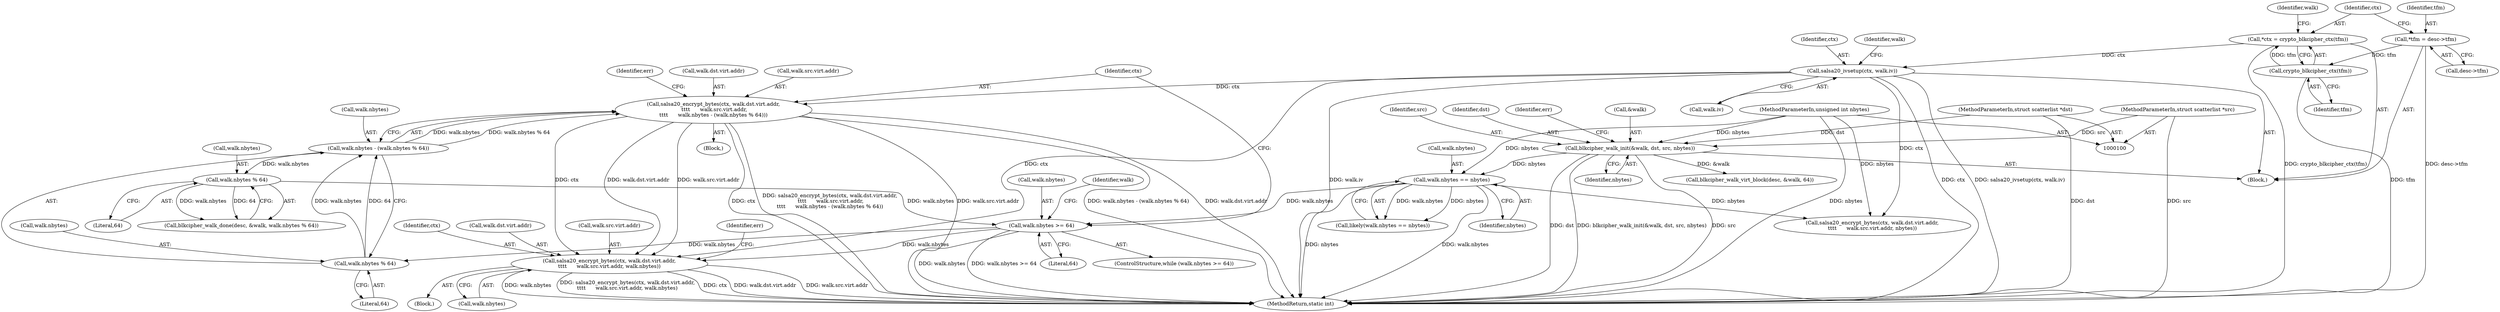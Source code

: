 digraph "1_linux_ecaaab5649781c5a0effdaf298a925063020500e_0@API" {
"1000175" [label="(Call,salsa20_encrypt_bytes(ctx, walk.dst.virt.addr,\n \t\t\t\t      walk.src.virt.addr,\n\t\t\t\t      walk.nbytes - (walk.nbytes % 64)))"];
"1000132" [label="(Call,salsa20_ivsetup(ctx, walk.iv))"];
"1000114" [label="(Call,*ctx = crypto_blkcipher_ctx(tfm))"];
"1000116" [label="(Call,crypto_blkcipher_ctx(tfm))"];
"1000108" [label="(Call,*tfm = desc->tfm)"];
"1000191" [label="(Call,walk.nbytes - (walk.nbytes % 64))"];
"1000195" [label="(Call,walk.nbytes % 64)"];
"1000169" [label="(Call,walk.nbytes >= 64)"];
"1000139" [label="(Call,walk.nbytes == nbytes)"];
"1000119" [label="(Call,blkcipher_walk_init(&walk, dst, src, nbytes))"];
"1000102" [label="(MethodParameterIn,struct scatterlist *dst)"];
"1000103" [label="(MethodParameterIn,struct scatterlist *src)"];
"1000104" [label="(MethodParameterIn,unsigned int nbytes)"];
"1000206" [label="(Call,walk.nbytes % 64)"];
"1000216" [label="(Call,salsa20_encrypt_bytes(ctx, walk.dst.virt.addr,\n\t\t\t\t      walk.src.virt.addr, walk.nbytes))"];
"1000175" [label="(Call,salsa20_encrypt_bytes(ctx, walk.dst.virt.addr,\n \t\t\t\t      walk.src.virt.addr,\n\t\t\t\t      walk.nbytes - (walk.nbytes % 64)))"];
"1000244" [label="(MethodReturn,static int)"];
"1000195" [label="(Call,walk.nbytes % 64)"];
"1000141" [label="(Identifier,walk)"];
"1000117" [label="(Identifier,tfm)"];
"1000138" [label="(Call,likely(walk.nbytes == nbytes))"];
"1000119" [label="(Call,blkcipher_walk_init(&walk, dst, src, nbytes))"];
"1000105" [label="(Block,)"];
"1000140" [label="(Call,walk.nbytes)"];
"1000110" [label="(Call,desc->tfm)"];
"1000168" [label="(ControlStructure,while (walk.nbytes >= 64))"];
"1000108" [label="(Call,*tfm = desc->tfm)"];
"1000115" [label="(Identifier,ctx)"];
"1000123" [label="(Identifier,src)"];
"1000103" [label="(MethodParameterIn,struct scatterlist *src)"];
"1000173" [label="(Literal,64)"];
"1000170" [label="(Call,walk.nbytes)"];
"1000176" [label="(Identifier,ctx)"];
"1000177" [label="(Call,walk.dst.virt.addr)"];
"1000206" [label="(Call,walk.nbytes % 64)"];
"1000216" [label="(Call,salsa20_encrypt_bytes(ctx, walk.dst.virt.addr,\n\t\t\t\t      walk.src.virt.addr, walk.nbytes))"];
"1000192" [label="(Call,walk.nbytes)"];
"1000232" [label="(Call,walk.nbytes)"];
"1000174" [label="(Block,)"];
"1000169" [label="(Call,walk.nbytes >= 64)"];
"1000133" [label="(Identifier,ctx)"];
"1000134" [label="(Call,walk.iv)"];
"1000202" [label="(Call,blkcipher_walk_done(desc, &walk, walk.nbytes % 64))"];
"1000145" [label="(Call,salsa20_encrypt_bytes(ctx, walk.dst.virt.addr,\n\t\t\t\t      walk.src.virt.addr, nbytes))"];
"1000184" [label="(Call,walk.src.virt.addr)"];
"1000104" [label="(MethodParameterIn,unsigned int nbytes)"];
"1000122" [label="(Identifier,dst)"];
"1000207" [label="(Call,walk.nbytes)"];
"1000126" [label="(Identifier,err)"];
"1000196" [label="(Call,walk.nbytes)"];
"1000199" [label="(Literal,64)"];
"1000102" [label="(MethodParameterIn,struct scatterlist *dst)"];
"1000201" [label="(Identifier,err)"];
"1000132" [label="(Call,salsa20_ivsetup(ctx, walk.iv))"];
"1000225" [label="(Call,walk.src.virt.addr)"];
"1000116" [label="(Call,crypto_blkcipher_ctx(tfm))"];
"1000139" [label="(Call,walk.nbytes == nbytes)"];
"1000120" [label="(Call,&walk)"];
"1000210" [label="(Literal,64)"];
"1000127" [label="(Call,blkcipher_walk_virt_block(desc, &walk, 64))"];
"1000236" [label="(Identifier,err)"];
"1000217" [label="(Identifier,ctx)"];
"1000191" [label="(Call,walk.nbytes - (walk.nbytes % 64))"];
"1000114" [label="(Call,*ctx = crypto_blkcipher_ctx(tfm))"];
"1000143" [label="(Identifier,nbytes)"];
"1000121" [label="(Identifier,walk)"];
"1000218" [label="(Call,walk.dst.virt.addr)"];
"1000213" [label="(Identifier,walk)"];
"1000109" [label="(Identifier,tfm)"];
"1000124" [label="(Identifier,nbytes)"];
"1000215" [label="(Block,)"];
"1000175" -> "1000174"  [label="AST: "];
"1000175" -> "1000191"  [label="CFG: "];
"1000176" -> "1000175"  [label="AST: "];
"1000177" -> "1000175"  [label="AST: "];
"1000184" -> "1000175"  [label="AST: "];
"1000191" -> "1000175"  [label="AST: "];
"1000201" -> "1000175"  [label="CFG: "];
"1000175" -> "1000244"  [label="DDG: ctx"];
"1000175" -> "1000244"  [label="DDG: salsa20_encrypt_bytes(ctx, walk.dst.virt.addr,\n \t\t\t\t      walk.src.virt.addr,\n\t\t\t\t      walk.nbytes - (walk.nbytes % 64))"];
"1000175" -> "1000244"  [label="DDG: walk.src.virt.addr"];
"1000175" -> "1000244"  [label="DDG: walk.nbytes - (walk.nbytes % 64)"];
"1000175" -> "1000244"  [label="DDG: walk.dst.virt.addr"];
"1000132" -> "1000175"  [label="DDG: ctx"];
"1000191" -> "1000175"  [label="DDG: walk.nbytes"];
"1000191" -> "1000175"  [label="DDG: walk.nbytes % 64"];
"1000175" -> "1000216"  [label="DDG: ctx"];
"1000175" -> "1000216"  [label="DDG: walk.dst.virt.addr"];
"1000175" -> "1000216"  [label="DDG: walk.src.virt.addr"];
"1000132" -> "1000105"  [label="AST: "];
"1000132" -> "1000134"  [label="CFG: "];
"1000133" -> "1000132"  [label="AST: "];
"1000134" -> "1000132"  [label="AST: "];
"1000141" -> "1000132"  [label="CFG: "];
"1000132" -> "1000244"  [label="DDG: salsa20_ivsetup(ctx, walk.iv)"];
"1000132" -> "1000244"  [label="DDG: walk.iv"];
"1000132" -> "1000244"  [label="DDG: ctx"];
"1000114" -> "1000132"  [label="DDG: ctx"];
"1000132" -> "1000145"  [label="DDG: ctx"];
"1000132" -> "1000216"  [label="DDG: ctx"];
"1000114" -> "1000105"  [label="AST: "];
"1000114" -> "1000116"  [label="CFG: "];
"1000115" -> "1000114"  [label="AST: "];
"1000116" -> "1000114"  [label="AST: "];
"1000121" -> "1000114"  [label="CFG: "];
"1000114" -> "1000244"  [label="DDG: crypto_blkcipher_ctx(tfm)"];
"1000116" -> "1000114"  [label="DDG: tfm"];
"1000116" -> "1000117"  [label="CFG: "];
"1000117" -> "1000116"  [label="AST: "];
"1000116" -> "1000244"  [label="DDG: tfm"];
"1000108" -> "1000116"  [label="DDG: tfm"];
"1000108" -> "1000105"  [label="AST: "];
"1000108" -> "1000110"  [label="CFG: "];
"1000109" -> "1000108"  [label="AST: "];
"1000110" -> "1000108"  [label="AST: "];
"1000115" -> "1000108"  [label="CFG: "];
"1000108" -> "1000244"  [label="DDG: desc->tfm"];
"1000191" -> "1000195"  [label="CFG: "];
"1000192" -> "1000191"  [label="AST: "];
"1000195" -> "1000191"  [label="AST: "];
"1000195" -> "1000191"  [label="DDG: walk.nbytes"];
"1000195" -> "1000191"  [label="DDG: 64"];
"1000191" -> "1000206"  [label="DDG: walk.nbytes"];
"1000195" -> "1000199"  [label="CFG: "];
"1000196" -> "1000195"  [label="AST: "];
"1000199" -> "1000195"  [label="AST: "];
"1000169" -> "1000195"  [label="DDG: walk.nbytes"];
"1000169" -> "1000168"  [label="AST: "];
"1000169" -> "1000173"  [label="CFG: "];
"1000170" -> "1000169"  [label="AST: "];
"1000173" -> "1000169"  [label="AST: "];
"1000176" -> "1000169"  [label="CFG: "];
"1000213" -> "1000169"  [label="CFG: "];
"1000169" -> "1000244"  [label="DDG: walk.nbytes >= 64"];
"1000169" -> "1000244"  [label="DDG: walk.nbytes"];
"1000139" -> "1000169"  [label="DDG: walk.nbytes"];
"1000206" -> "1000169"  [label="DDG: walk.nbytes"];
"1000169" -> "1000216"  [label="DDG: walk.nbytes"];
"1000139" -> "1000138"  [label="AST: "];
"1000139" -> "1000143"  [label="CFG: "];
"1000140" -> "1000139"  [label="AST: "];
"1000143" -> "1000139"  [label="AST: "];
"1000138" -> "1000139"  [label="CFG: "];
"1000139" -> "1000244"  [label="DDG: walk.nbytes"];
"1000139" -> "1000244"  [label="DDG: nbytes"];
"1000139" -> "1000138"  [label="DDG: walk.nbytes"];
"1000139" -> "1000138"  [label="DDG: nbytes"];
"1000119" -> "1000139"  [label="DDG: nbytes"];
"1000104" -> "1000139"  [label="DDG: nbytes"];
"1000139" -> "1000145"  [label="DDG: nbytes"];
"1000119" -> "1000105"  [label="AST: "];
"1000119" -> "1000124"  [label="CFG: "];
"1000120" -> "1000119"  [label="AST: "];
"1000122" -> "1000119"  [label="AST: "];
"1000123" -> "1000119"  [label="AST: "];
"1000124" -> "1000119"  [label="AST: "];
"1000126" -> "1000119"  [label="CFG: "];
"1000119" -> "1000244"  [label="DDG: blkcipher_walk_init(&walk, dst, src, nbytes)"];
"1000119" -> "1000244"  [label="DDG: src"];
"1000119" -> "1000244"  [label="DDG: dst"];
"1000102" -> "1000119"  [label="DDG: dst"];
"1000103" -> "1000119"  [label="DDG: src"];
"1000104" -> "1000119"  [label="DDG: nbytes"];
"1000119" -> "1000127"  [label="DDG: &walk"];
"1000102" -> "1000100"  [label="AST: "];
"1000102" -> "1000244"  [label="DDG: dst"];
"1000103" -> "1000100"  [label="AST: "];
"1000103" -> "1000244"  [label="DDG: src"];
"1000104" -> "1000100"  [label="AST: "];
"1000104" -> "1000244"  [label="DDG: nbytes"];
"1000104" -> "1000145"  [label="DDG: nbytes"];
"1000206" -> "1000202"  [label="AST: "];
"1000206" -> "1000210"  [label="CFG: "];
"1000207" -> "1000206"  [label="AST: "];
"1000210" -> "1000206"  [label="AST: "];
"1000202" -> "1000206"  [label="CFG: "];
"1000206" -> "1000202"  [label="DDG: walk.nbytes"];
"1000206" -> "1000202"  [label="DDG: 64"];
"1000216" -> "1000215"  [label="AST: "];
"1000216" -> "1000232"  [label="CFG: "];
"1000217" -> "1000216"  [label="AST: "];
"1000218" -> "1000216"  [label="AST: "];
"1000225" -> "1000216"  [label="AST: "];
"1000232" -> "1000216"  [label="AST: "];
"1000236" -> "1000216"  [label="CFG: "];
"1000216" -> "1000244"  [label="DDG: walk.src.virt.addr"];
"1000216" -> "1000244"  [label="DDG: walk.nbytes"];
"1000216" -> "1000244"  [label="DDG: salsa20_encrypt_bytes(ctx, walk.dst.virt.addr,\n\t\t\t\t      walk.src.virt.addr, walk.nbytes)"];
"1000216" -> "1000244"  [label="DDG: ctx"];
"1000216" -> "1000244"  [label="DDG: walk.dst.virt.addr"];
}

